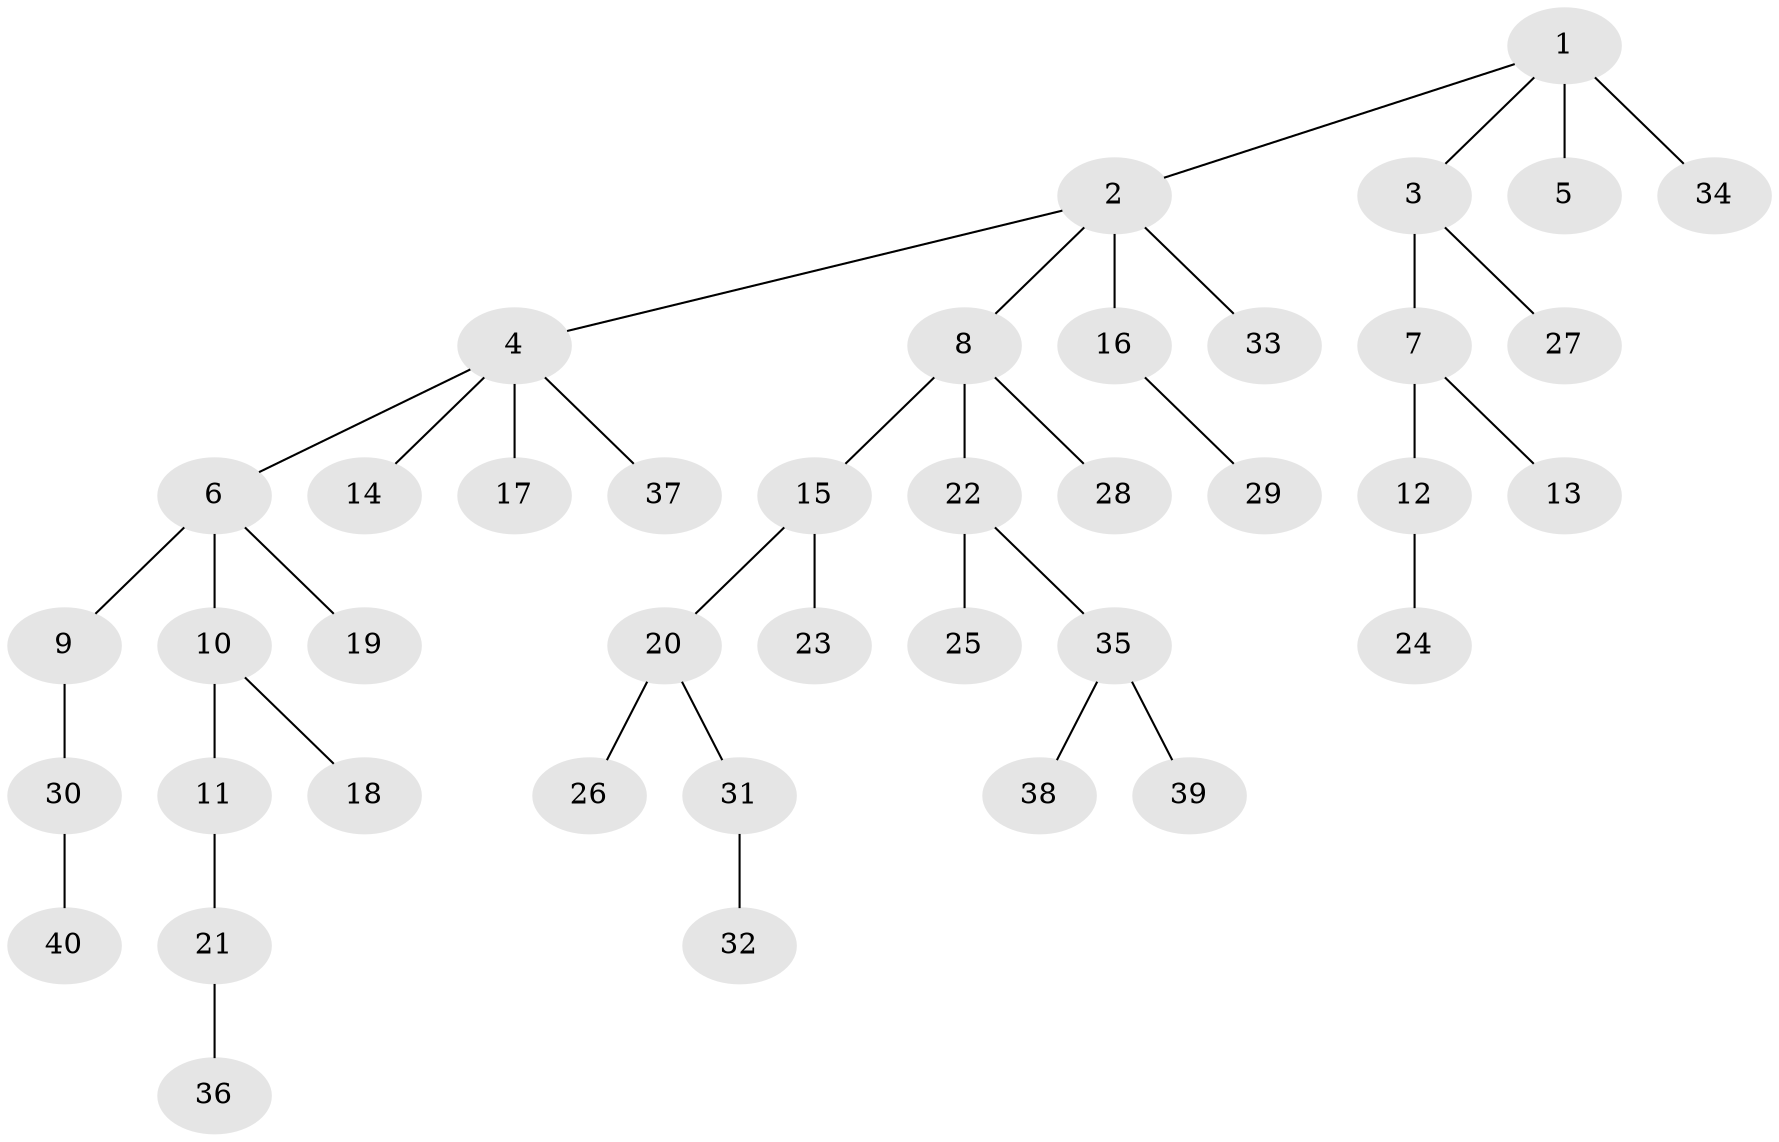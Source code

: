 // original degree distribution, {3: 0.15, 6: 0.0125, 4: 0.0625, 5: 0.05, 2: 0.225, 1: 0.5}
// Generated by graph-tools (version 1.1) at 2025/37/03/09/25 02:37:03]
// undirected, 40 vertices, 39 edges
graph export_dot {
graph [start="1"]
  node [color=gray90,style=filled];
  1;
  2;
  3;
  4;
  5;
  6;
  7;
  8;
  9;
  10;
  11;
  12;
  13;
  14;
  15;
  16;
  17;
  18;
  19;
  20;
  21;
  22;
  23;
  24;
  25;
  26;
  27;
  28;
  29;
  30;
  31;
  32;
  33;
  34;
  35;
  36;
  37;
  38;
  39;
  40;
  1 -- 2 [weight=1.0];
  1 -- 3 [weight=1.0];
  1 -- 5 [weight=2.0];
  1 -- 34 [weight=1.0];
  2 -- 4 [weight=1.0];
  2 -- 8 [weight=1.0];
  2 -- 16 [weight=1.0];
  2 -- 33 [weight=1.0];
  3 -- 7 [weight=1.0];
  3 -- 27 [weight=1.0];
  4 -- 6 [weight=1.0];
  4 -- 14 [weight=1.0];
  4 -- 17 [weight=3.0];
  4 -- 37 [weight=1.0];
  6 -- 9 [weight=1.0];
  6 -- 10 [weight=1.0];
  6 -- 19 [weight=2.0];
  7 -- 12 [weight=1.0];
  7 -- 13 [weight=1.0];
  8 -- 15 [weight=1.0];
  8 -- 22 [weight=1.0];
  8 -- 28 [weight=1.0];
  9 -- 30 [weight=1.0];
  10 -- 11 [weight=1.0];
  10 -- 18 [weight=1.0];
  11 -- 21 [weight=3.0];
  12 -- 24 [weight=1.0];
  15 -- 20 [weight=2.0];
  15 -- 23 [weight=1.0];
  16 -- 29 [weight=1.0];
  20 -- 26 [weight=1.0];
  20 -- 31 [weight=1.0];
  21 -- 36 [weight=1.0];
  22 -- 25 [weight=2.0];
  22 -- 35 [weight=1.0];
  30 -- 40 [weight=1.0];
  31 -- 32 [weight=1.0];
  35 -- 38 [weight=1.0];
  35 -- 39 [weight=1.0];
}
